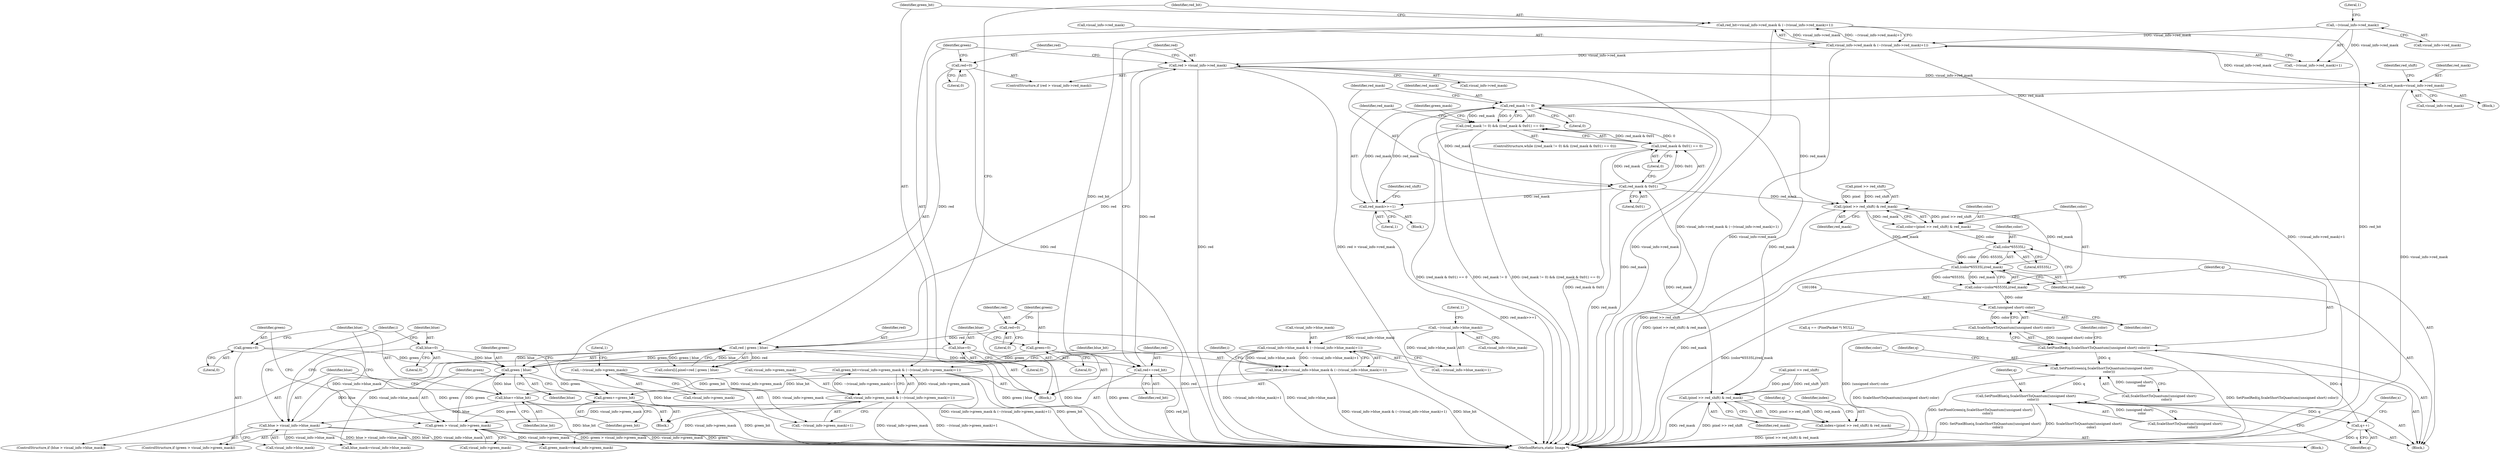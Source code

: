 digraph "0_ImageMagick_f6e9d0d9955e85bdd7540b251cd50d598dacc5e6_13@pointer" {
"1000812" [label="(Call,red_mask=visual_info->red_mask)"];
"1000678" [label="(Call,red > visual_info->red_mask)"];
"1000674" [label="(Call,red+=red_bit)"];
"1000608" [label="(Call,red_bit=visual_info->red_mask & (~(visual_info->red_mask)+1))"];
"1000610" [label="(Call,visual_info->red_mask & (~(visual_info->red_mask)+1))"];
"1000615" [label="(Call,~(visual_info->red_mask))"];
"1000662" [label="(Call,red | green | blue)"];
"1000683" [label="(Call,red=0)"];
"1000599" [label="(Call,red=0)"];
"1000664" [label="(Call,green | blue)"];
"1000695" [label="(Call,green=0)"];
"1000602" [label="(Call,green=0)"];
"1000690" [label="(Call,green > visual_info->green_mask)"];
"1000686" [label="(Call,green+=green_bit)"];
"1000620" [label="(Call,green_bit=visual_info->green_mask & (~(visual_info->green_mask)+1))"];
"1000622" [label="(Call,visual_info->green_mask & (~(visual_info->green_mask)+1))"];
"1000627" [label="(Call,~(visual_info->green_mask))"];
"1000707" [label="(Call,blue=0)"];
"1000702" [label="(Call,blue > visual_info->blue_mask)"];
"1000698" [label="(Call,blue+=blue_bit)"];
"1000632" [label="(Call,blue_bit=visual_info->blue_mask & (~(visual_info->blue_mask)+1))"];
"1000634" [label="(Call,visual_info->blue_mask & (~(visual_info->blue_mask)+1))"];
"1000639" [label="(Call,~(visual_info->blue_mask))"];
"1000605" [label="(Call,blue=0)"];
"1000822" [label="(Call,red_mask != 0)"];
"1000821" [label="(Call,(red_mask != 0) && ((red_mask & 0x01) == 0))"];
"1000826" [label="(Call,red_mask & 0x01)"];
"1000825" [label="(Call,(red_mask & 0x01) == 0)"];
"1000831" [label="(Call,red_mask>>=1)"];
"1000950" [label="(Call,(pixel >> red_shift) & red_mask)"];
"1000948" [label="(Call,index=(pixel >> red_shift) & red_mask)"];
"1001068" [label="(Call,(pixel >> red_shift) & red_mask)"];
"1001066" [label="(Call,color=(pixel >> red_shift) & red_mask)"];
"1001076" [label="(Call,color*65535L)"];
"1001075" [label="(Call,(color*65535L)/red_mask)"];
"1001073" [label="(Call,color=(color*65535L)/red_mask)"];
"1001083" [label="(Call,(unsigned short) color)"];
"1001082" [label="(Call,ScaleShortToQuantum((unsigned short) color))"];
"1001080" [label="(Call,SetPixelRed(q,ScaleShortToQuantum((unsigned short) color)))"];
"1001100" [label="(Call,SetPixelGreen(q,ScaleShortToQuantum((unsigned short)\n              color)))"];
"1001120" [label="(Call,SetPixelBlue(q,ScaleShortToQuantum((unsigned short)\n              color)))"];
"1001126" [label="(Call,q++)"];
"1000697" [label="(Literal,0)"];
"1000640" [label="(Call,visual_info->blue_mask)"];
"1000607" [label="(Literal,0)"];
"1000687" [label="(Identifier,green)"];
"1001073" [label="(Call,color=(color*65535L)/red_mask)"];
"1000692" [label="(Call,visual_info->green_mask)"];
"1000708" [label="(Identifier,blue)"];
"1000818" [label="(Identifier,red_shift)"];
"1000614" [label="(Call,~(visual_info->red_mask)+1)"];
"1000813" [label="(Identifier,red_mask)"];
"1000812" [label="(Call,red_mask=visual_info->red_mask)"];
"1001066" [label="(Call,color=(pixel >> red_shift) & red_mask)"];
"1000638" [label="(Call,~(visual_info->blue_mask)+1)"];
"1000646" [label="(Identifier,i)"];
"1000956" [label="(Identifier,q)"];
"1000824" [label="(Literal,0)"];
"1000831" [label="(Call,red_mask>>=1)"];
"1000620" [label="(Call,green_bit=visual_info->green_mask & (~(visual_info->green_mask)+1))"];
"1000605" [label="(Call,blue=0)"];
"1001085" [label="(Identifier,color)"];
"1000690" [label="(Call,green > visual_info->green_mask)"];
"1000610" [label="(Call,visual_info->red_mask & (~(visual_info->red_mask)+1))"];
"1000821" [label="(Call,(red_mask != 0) && ((red_mask & 0x01) == 0))"];
"1000828" [label="(Literal,0x01)"];
"1000696" [label="(Identifier,green)"];
"1000684" [label="(Identifier,red)"];
"1000615" [label="(Call,~(visual_info->red_mask))"];
"1000700" [label="(Identifier,blue_bit)"];
"1001081" [label="(Identifier,q)"];
"1000825" [label="(Call,(red_mask & 0x01) == 0)"];
"1000833" [label="(Literal,1)"];
"1000951" [label="(Call,pixel >> red_shift)"];
"1001122" [label="(Call,ScaleShortToQuantum((unsigned short)\n              color))"];
"1000602" [label="(Call,green=0)"];
"1000699" [label="(Identifier,blue)"];
"1000826" [label="(Call,red_mask & 0x01)"];
"1000948" [label="(Call,index=(pixel >> red_shift) & red_mask)"];
"1000688" [label="(Identifier,green_bit)"];
"1001074" [label="(Identifier,color)"];
"1000820" [label="(ControlStructure,while ((red_mask != 0) && ((red_mask & 0x01) == 0)))"];
"1000627" [label="(Call,~(visual_info->green_mask))"];
"1000674" [label="(Call,red+=red_bit)"];
"1000685" [label="(Literal,0)"];
"1000608" [label="(Call,red_bit=visual_info->red_mask & (~(visual_info->red_mask)+1))"];
"1000683" [label="(Call,red=0)"];
"1001078" [label="(Literal,65535L)"];
"1001102" [label="(Call,ScaleShortToQuantum((unsigned short)\n              color))"];
"1001079" [label="(Identifier,red_mask)"];
"1001040" [label="(Call,q == (PixelPacket *) NULL)"];
"1000639" [label="(Call,~(visual_info->blue_mask))"];
"1001068" [label="(Call,(pixel >> red_shift) & red_mask)"];
"1001072" [label="(Identifier,red_mask)"];
"1000827" [label="(Identifier,red_mask)"];
"1000633" [label="(Identifier,blue_bit)"];
"1000678" [label="(Call,red > visual_info->red_mask)"];
"1001076" [label="(Call,color*65535L)"];
"1000662" [label="(Call,red | green | blue)"];
"1000823" [label="(Identifier,red_mask)"];
"1001127" [label="(Identifier,q)"];
"1000695" [label="(Call,green=0)"];
"1000631" [label="(Literal,1)"];
"1000666" [label="(Identifier,blue)"];
"1000600" [label="(Identifier,red)"];
"1000635" [label="(Call,visual_info->blue_mask)"];
"1000654" [label="(Identifier,i)"];
"1000656" [label="(Call,colors[i].pixel=red | green | blue)"];
"1000832" [label="(Identifier,red_mask)"];
"1000860" [label="(Call,blue_mask=visual_info->blue_mask)"];
"1000704" [label="(Call,visual_info->blue_mask)"];
"1000703" [label="(Identifier,blue)"];
"1000634" [label="(Call,visual_info->blue_mask & (~(visual_info->blue_mask)+1))"];
"1000829" [label="(Literal,0)"];
"1000698" [label="(Call,blue+=blue_bit)"];
"1000621" [label="(Identifier,green_bit)"];
"1001069" [label="(Call,pixel >> red_shift)"];
"1000954" [label="(Identifier,red_mask)"];
"1000619" [label="(Literal,1)"];
"1000691" [label="(Identifier,green)"];
"1001120" [label="(Call,SetPixelBlue(q,ScaleShortToQuantum((unsigned short)\n              color)))"];
"1000835" [label="(Identifier,red_shift)"];
"1000837" [label="(Identifier,green_mask)"];
"1001121" [label="(Identifier,q)"];
"1000601" [label="(Literal,0)"];
"1000626" [label="(Call,~(visual_info->green_mask)+1)"];
"1000665" [label="(Identifier,green)"];
"1001083" [label="(Call,(unsigned short) color)"];
"1001101" [label="(Identifier,q)"];
"1000604" [label="(Literal,0)"];
"1000949" [label="(Identifier,index)"];
"1000623" [label="(Call,visual_info->green_mask)"];
"1000664" [label="(Call,green | blue)"];
"1000611" [label="(Call,visual_info->red_mask)"];
"1000679" [label="(Identifier,red)"];
"1001067" [label="(Identifier,color)"];
"1001548" [label="(MethodReturn,static Image *)"];
"1000701" [label="(ControlStructure,if (blue > visual_info->blue_mask))"];
"1000603" [label="(Identifier,green)"];
"1000950" [label="(Call,(pixel >> red_shift) & red_mask)"];
"1001100" [label="(Call,SetPixelGreen(q,ScaleShortToQuantum((unsigned short)\n              color)))"];
"1001126" [label="(Call,q++)"];
"1001059" [label="(Block,)"];
"1000680" [label="(Call,visual_info->red_mask)"];
"1000609" [label="(Identifier,red_bit)"];
"1000622" [label="(Call,visual_info->green_mask & (~(visual_info->green_mask)+1))"];
"1001082" [label="(Call,ScaleShortToQuantum((unsigned short) color))"];
"1000675" [label="(Identifier,red)"];
"1001058" [label="(Identifier,x)"];
"1000803" [label="(Block,)"];
"1000628" [label="(Call,visual_info->green_mask)"];
"1000632" [label="(Call,blue_bit=visual_info->blue_mask & (~(visual_info->blue_mask)+1))"];
"1000655" [label="(Block,)"];
"1000606" [label="(Identifier,blue)"];
"1001080" [label="(Call,SetPixelRed(q,ScaleShortToQuantum((unsigned short) color)))"];
"1001075" [label="(Call,(color*65535L)/red_mask)"];
"1000663" [label="(Identifier,red)"];
"1000689" [label="(ControlStructure,if (green > visual_info->green_mask))"];
"1000643" [label="(Literal,1)"];
"1000814" [label="(Call,visual_info->red_mask)"];
"1000677" [label="(ControlStructure,if (red > visual_info->red_mask))"];
"1000941" [label="(Block,)"];
"1000592" [label="(Block,)"];
"1001077" [label="(Identifier,color)"];
"1000599" [label="(Call,red=0)"];
"1000616" [label="(Call,visual_info->red_mask)"];
"1000676" [label="(Identifier,red_bit)"];
"1000686" [label="(Call,green+=green_bit)"];
"1000830" [label="(Block,)"];
"1001107" [label="(Identifier,color)"];
"1000709" [label="(Literal,0)"];
"1000822" [label="(Call,red_mask != 0)"];
"1000836" [label="(Call,green_mask=visual_info->green_mask)"];
"1000707" [label="(Call,blue=0)"];
"1000702" [label="(Call,blue > visual_info->blue_mask)"];
"1001087" [label="(Identifier,color)"];
"1000812" -> "1000803"  [label="AST: "];
"1000812" -> "1000814"  [label="CFG: "];
"1000813" -> "1000812"  [label="AST: "];
"1000814" -> "1000812"  [label="AST: "];
"1000818" -> "1000812"  [label="CFG: "];
"1000812" -> "1001548"  [label="DDG: visual_info->red_mask"];
"1000678" -> "1000812"  [label="DDG: visual_info->red_mask"];
"1000610" -> "1000812"  [label="DDG: visual_info->red_mask"];
"1000812" -> "1000822"  [label="DDG: red_mask"];
"1000678" -> "1000677"  [label="AST: "];
"1000678" -> "1000680"  [label="CFG: "];
"1000679" -> "1000678"  [label="AST: "];
"1000680" -> "1000678"  [label="AST: "];
"1000684" -> "1000678"  [label="CFG: "];
"1000687" -> "1000678"  [label="CFG: "];
"1000678" -> "1001548"  [label="DDG: red > visual_info->red_mask"];
"1000678" -> "1001548"  [label="DDG: visual_info->red_mask"];
"1000678" -> "1001548"  [label="DDG: red"];
"1000678" -> "1000662"  [label="DDG: red"];
"1000674" -> "1000678"  [label="DDG: red"];
"1000610" -> "1000678"  [label="DDG: visual_info->red_mask"];
"1000674" -> "1000655"  [label="AST: "];
"1000674" -> "1000676"  [label="CFG: "];
"1000675" -> "1000674"  [label="AST: "];
"1000676" -> "1000674"  [label="AST: "];
"1000679" -> "1000674"  [label="CFG: "];
"1000674" -> "1001548"  [label="DDG: red_bit"];
"1000608" -> "1000674"  [label="DDG: red_bit"];
"1000662" -> "1000674"  [label="DDG: red"];
"1000608" -> "1000592"  [label="AST: "];
"1000608" -> "1000610"  [label="CFG: "];
"1000609" -> "1000608"  [label="AST: "];
"1000610" -> "1000608"  [label="AST: "];
"1000621" -> "1000608"  [label="CFG: "];
"1000608" -> "1001548"  [label="DDG: visual_info->red_mask & (~(visual_info->red_mask)+1)"];
"1000608" -> "1001548"  [label="DDG: red_bit"];
"1000610" -> "1000608"  [label="DDG: visual_info->red_mask"];
"1000610" -> "1000608"  [label="DDG: ~(visual_info->red_mask)+1"];
"1000610" -> "1000614"  [label="CFG: "];
"1000611" -> "1000610"  [label="AST: "];
"1000614" -> "1000610"  [label="AST: "];
"1000610" -> "1001548"  [label="DDG: ~(visual_info->red_mask)+1"];
"1000610" -> "1001548"  [label="DDG: visual_info->red_mask"];
"1000615" -> "1000610"  [label="DDG: visual_info->red_mask"];
"1000615" -> "1000614"  [label="AST: "];
"1000615" -> "1000616"  [label="CFG: "];
"1000616" -> "1000615"  [label="AST: "];
"1000619" -> "1000615"  [label="CFG: "];
"1000615" -> "1000614"  [label="DDG: visual_info->red_mask"];
"1000662" -> "1000656"  [label="AST: "];
"1000662" -> "1000664"  [label="CFG: "];
"1000663" -> "1000662"  [label="AST: "];
"1000664" -> "1000662"  [label="AST: "];
"1000656" -> "1000662"  [label="CFG: "];
"1000662" -> "1001548"  [label="DDG: green | blue"];
"1000662" -> "1000656"  [label="DDG: red"];
"1000662" -> "1000656"  [label="DDG: green | blue"];
"1000683" -> "1000662"  [label="DDG: red"];
"1000599" -> "1000662"  [label="DDG: red"];
"1000664" -> "1000662"  [label="DDG: green"];
"1000664" -> "1000662"  [label="DDG: blue"];
"1000683" -> "1000677"  [label="AST: "];
"1000683" -> "1000685"  [label="CFG: "];
"1000684" -> "1000683"  [label="AST: "];
"1000685" -> "1000683"  [label="AST: "];
"1000687" -> "1000683"  [label="CFG: "];
"1000683" -> "1001548"  [label="DDG: red"];
"1000599" -> "1000592"  [label="AST: "];
"1000599" -> "1000601"  [label="CFG: "];
"1000600" -> "1000599"  [label="AST: "];
"1000601" -> "1000599"  [label="AST: "];
"1000603" -> "1000599"  [label="CFG: "];
"1000599" -> "1001548"  [label="DDG: red"];
"1000664" -> "1000666"  [label="CFG: "];
"1000665" -> "1000664"  [label="AST: "];
"1000666" -> "1000664"  [label="AST: "];
"1000695" -> "1000664"  [label="DDG: green"];
"1000602" -> "1000664"  [label="DDG: green"];
"1000690" -> "1000664"  [label="DDG: green"];
"1000707" -> "1000664"  [label="DDG: blue"];
"1000702" -> "1000664"  [label="DDG: blue"];
"1000605" -> "1000664"  [label="DDG: blue"];
"1000664" -> "1000686"  [label="DDG: green"];
"1000664" -> "1000698"  [label="DDG: blue"];
"1000695" -> "1000689"  [label="AST: "];
"1000695" -> "1000697"  [label="CFG: "];
"1000696" -> "1000695"  [label="AST: "];
"1000697" -> "1000695"  [label="AST: "];
"1000699" -> "1000695"  [label="CFG: "];
"1000695" -> "1001548"  [label="DDG: green"];
"1000602" -> "1000592"  [label="AST: "];
"1000602" -> "1000604"  [label="CFG: "];
"1000603" -> "1000602"  [label="AST: "];
"1000604" -> "1000602"  [label="AST: "];
"1000606" -> "1000602"  [label="CFG: "];
"1000602" -> "1001548"  [label="DDG: green"];
"1000690" -> "1000689"  [label="AST: "];
"1000690" -> "1000692"  [label="CFG: "];
"1000691" -> "1000690"  [label="AST: "];
"1000692" -> "1000690"  [label="AST: "];
"1000696" -> "1000690"  [label="CFG: "];
"1000699" -> "1000690"  [label="CFG: "];
"1000690" -> "1001548"  [label="DDG: green > visual_info->green_mask"];
"1000690" -> "1001548"  [label="DDG: visual_info->green_mask"];
"1000690" -> "1001548"  [label="DDG: green"];
"1000686" -> "1000690"  [label="DDG: green"];
"1000622" -> "1000690"  [label="DDG: visual_info->green_mask"];
"1000690" -> "1000836"  [label="DDG: visual_info->green_mask"];
"1000686" -> "1000655"  [label="AST: "];
"1000686" -> "1000688"  [label="CFG: "];
"1000687" -> "1000686"  [label="AST: "];
"1000688" -> "1000686"  [label="AST: "];
"1000691" -> "1000686"  [label="CFG: "];
"1000686" -> "1001548"  [label="DDG: green_bit"];
"1000620" -> "1000686"  [label="DDG: green_bit"];
"1000620" -> "1000592"  [label="AST: "];
"1000620" -> "1000622"  [label="CFG: "];
"1000621" -> "1000620"  [label="AST: "];
"1000622" -> "1000620"  [label="AST: "];
"1000633" -> "1000620"  [label="CFG: "];
"1000620" -> "1001548"  [label="DDG: visual_info->green_mask & (~(visual_info->green_mask)+1)"];
"1000620" -> "1001548"  [label="DDG: green_bit"];
"1000622" -> "1000620"  [label="DDG: visual_info->green_mask"];
"1000622" -> "1000620"  [label="DDG: ~(visual_info->green_mask)+1"];
"1000622" -> "1000626"  [label="CFG: "];
"1000623" -> "1000622"  [label="AST: "];
"1000626" -> "1000622"  [label="AST: "];
"1000622" -> "1001548"  [label="DDG: visual_info->green_mask"];
"1000622" -> "1001548"  [label="DDG: ~(visual_info->green_mask)+1"];
"1000627" -> "1000622"  [label="DDG: visual_info->green_mask"];
"1000622" -> "1000836"  [label="DDG: visual_info->green_mask"];
"1000627" -> "1000626"  [label="AST: "];
"1000627" -> "1000628"  [label="CFG: "];
"1000628" -> "1000627"  [label="AST: "];
"1000631" -> "1000627"  [label="CFG: "];
"1000627" -> "1000626"  [label="DDG: visual_info->green_mask"];
"1000707" -> "1000701"  [label="AST: "];
"1000707" -> "1000709"  [label="CFG: "];
"1000708" -> "1000707"  [label="AST: "];
"1000709" -> "1000707"  [label="AST: "];
"1000654" -> "1000707"  [label="CFG: "];
"1000707" -> "1001548"  [label="DDG: blue"];
"1000702" -> "1000701"  [label="AST: "];
"1000702" -> "1000704"  [label="CFG: "];
"1000703" -> "1000702"  [label="AST: "];
"1000704" -> "1000702"  [label="AST: "];
"1000708" -> "1000702"  [label="CFG: "];
"1000654" -> "1000702"  [label="CFG: "];
"1000702" -> "1001548"  [label="DDG: blue > visual_info->blue_mask"];
"1000702" -> "1001548"  [label="DDG: blue"];
"1000702" -> "1001548"  [label="DDG: visual_info->blue_mask"];
"1000698" -> "1000702"  [label="DDG: blue"];
"1000634" -> "1000702"  [label="DDG: visual_info->blue_mask"];
"1000702" -> "1000860"  [label="DDG: visual_info->blue_mask"];
"1000698" -> "1000655"  [label="AST: "];
"1000698" -> "1000700"  [label="CFG: "];
"1000699" -> "1000698"  [label="AST: "];
"1000700" -> "1000698"  [label="AST: "];
"1000703" -> "1000698"  [label="CFG: "];
"1000698" -> "1001548"  [label="DDG: blue_bit"];
"1000632" -> "1000698"  [label="DDG: blue_bit"];
"1000632" -> "1000592"  [label="AST: "];
"1000632" -> "1000634"  [label="CFG: "];
"1000633" -> "1000632"  [label="AST: "];
"1000634" -> "1000632"  [label="AST: "];
"1000646" -> "1000632"  [label="CFG: "];
"1000632" -> "1001548"  [label="DDG: blue_bit"];
"1000632" -> "1001548"  [label="DDG: visual_info->blue_mask & (~(visual_info->blue_mask)+1)"];
"1000634" -> "1000632"  [label="DDG: visual_info->blue_mask"];
"1000634" -> "1000632"  [label="DDG: ~(visual_info->blue_mask)+1"];
"1000634" -> "1000638"  [label="CFG: "];
"1000635" -> "1000634"  [label="AST: "];
"1000638" -> "1000634"  [label="AST: "];
"1000634" -> "1001548"  [label="DDG: ~(visual_info->blue_mask)+1"];
"1000634" -> "1001548"  [label="DDG: visual_info->blue_mask"];
"1000639" -> "1000634"  [label="DDG: visual_info->blue_mask"];
"1000634" -> "1000860"  [label="DDG: visual_info->blue_mask"];
"1000639" -> "1000638"  [label="AST: "];
"1000639" -> "1000640"  [label="CFG: "];
"1000640" -> "1000639"  [label="AST: "];
"1000643" -> "1000639"  [label="CFG: "];
"1000639" -> "1000638"  [label="DDG: visual_info->blue_mask"];
"1000605" -> "1000592"  [label="AST: "];
"1000605" -> "1000607"  [label="CFG: "];
"1000606" -> "1000605"  [label="AST: "];
"1000607" -> "1000605"  [label="AST: "];
"1000609" -> "1000605"  [label="CFG: "];
"1000605" -> "1001548"  [label="DDG: blue"];
"1000822" -> "1000821"  [label="AST: "];
"1000822" -> "1000824"  [label="CFG: "];
"1000823" -> "1000822"  [label="AST: "];
"1000824" -> "1000822"  [label="AST: "];
"1000827" -> "1000822"  [label="CFG: "];
"1000821" -> "1000822"  [label="CFG: "];
"1000822" -> "1001548"  [label="DDG: red_mask"];
"1000822" -> "1000821"  [label="DDG: red_mask"];
"1000822" -> "1000821"  [label="DDG: 0"];
"1000831" -> "1000822"  [label="DDG: red_mask"];
"1000822" -> "1000826"  [label="DDG: red_mask"];
"1000822" -> "1000831"  [label="DDG: red_mask"];
"1000822" -> "1000950"  [label="DDG: red_mask"];
"1000822" -> "1001068"  [label="DDG: red_mask"];
"1000821" -> "1000820"  [label="AST: "];
"1000821" -> "1000825"  [label="CFG: "];
"1000825" -> "1000821"  [label="AST: "];
"1000832" -> "1000821"  [label="CFG: "];
"1000837" -> "1000821"  [label="CFG: "];
"1000821" -> "1001548"  [label="DDG: (red_mask & 0x01) == 0"];
"1000821" -> "1001548"  [label="DDG: red_mask != 0"];
"1000821" -> "1001548"  [label="DDG: (red_mask != 0) && ((red_mask & 0x01) == 0)"];
"1000825" -> "1000821"  [label="DDG: red_mask & 0x01"];
"1000825" -> "1000821"  [label="DDG: 0"];
"1000826" -> "1000825"  [label="AST: "];
"1000826" -> "1000828"  [label="CFG: "];
"1000827" -> "1000826"  [label="AST: "];
"1000828" -> "1000826"  [label="AST: "];
"1000829" -> "1000826"  [label="CFG: "];
"1000826" -> "1001548"  [label="DDG: red_mask"];
"1000826" -> "1000825"  [label="DDG: red_mask"];
"1000826" -> "1000825"  [label="DDG: 0x01"];
"1000826" -> "1000831"  [label="DDG: red_mask"];
"1000826" -> "1000950"  [label="DDG: red_mask"];
"1000826" -> "1001068"  [label="DDG: red_mask"];
"1000825" -> "1000829"  [label="CFG: "];
"1000829" -> "1000825"  [label="AST: "];
"1000825" -> "1001548"  [label="DDG: red_mask & 0x01"];
"1000831" -> "1000830"  [label="AST: "];
"1000831" -> "1000833"  [label="CFG: "];
"1000832" -> "1000831"  [label="AST: "];
"1000833" -> "1000831"  [label="AST: "];
"1000835" -> "1000831"  [label="CFG: "];
"1000831" -> "1001548"  [label="DDG: red_mask>>=1"];
"1000950" -> "1000948"  [label="AST: "];
"1000950" -> "1000954"  [label="CFG: "];
"1000951" -> "1000950"  [label="AST: "];
"1000954" -> "1000950"  [label="AST: "];
"1000948" -> "1000950"  [label="CFG: "];
"1000950" -> "1001548"  [label="DDG: pixel >> red_shift"];
"1000950" -> "1001548"  [label="DDG: red_mask"];
"1000950" -> "1000948"  [label="DDG: pixel >> red_shift"];
"1000950" -> "1000948"  [label="DDG: red_mask"];
"1000951" -> "1000950"  [label="DDG: pixel"];
"1000951" -> "1000950"  [label="DDG: red_shift"];
"1000948" -> "1000941"  [label="AST: "];
"1000949" -> "1000948"  [label="AST: "];
"1000956" -> "1000948"  [label="CFG: "];
"1000948" -> "1001548"  [label="DDG: (pixel >> red_shift) & red_mask"];
"1001068" -> "1001066"  [label="AST: "];
"1001068" -> "1001072"  [label="CFG: "];
"1001069" -> "1001068"  [label="AST: "];
"1001072" -> "1001068"  [label="AST: "];
"1001066" -> "1001068"  [label="CFG: "];
"1001068" -> "1001548"  [label="DDG: pixel >> red_shift"];
"1001068" -> "1001066"  [label="DDG: pixel >> red_shift"];
"1001068" -> "1001066"  [label="DDG: red_mask"];
"1001069" -> "1001068"  [label="DDG: pixel"];
"1001069" -> "1001068"  [label="DDG: red_shift"];
"1001075" -> "1001068"  [label="DDG: red_mask"];
"1001068" -> "1001075"  [label="DDG: red_mask"];
"1001066" -> "1001059"  [label="AST: "];
"1001067" -> "1001066"  [label="AST: "];
"1001074" -> "1001066"  [label="CFG: "];
"1001066" -> "1001548"  [label="DDG: (pixel >> red_shift) & red_mask"];
"1001066" -> "1001076"  [label="DDG: color"];
"1001076" -> "1001075"  [label="AST: "];
"1001076" -> "1001078"  [label="CFG: "];
"1001077" -> "1001076"  [label="AST: "];
"1001078" -> "1001076"  [label="AST: "];
"1001079" -> "1001076"  [label="CFG: "];
"1001076" -> "1001075"  [label="DDG: color"];
"1001076" -> "1001075"  [label="DDG: 65535L"];
"1001075" -> "1001073"  [label="AST: "];
"1001075" -> "1001079"  [label="CFG: "];
"1001079" -> "1001075"  [label="AST: "];
"1001073" -> "1001075"  [label="CFG: "];
"1001075" -> "1001548"  [label="DDG: red_mask"];
"1001075" -> "1001073"  [label="DDG: color*65535L"];
"1001075" -> "1001073"  [label="DDG: red_mask"];
"1001073" -> "1001059"  [label="AST: "];
"1001074" -> "1001073"  [label="AST: "];
"1001081" -> "1001073"  [label="CFG: "];
"1001073" -> "1001548"  [label="DDG: (color*65535L)/red_mask"];
"1001073" -> "1001083"  [label="DDG: color"];
"1001083" -> "1001082"  [label="AST: "];
"1001083" -> "1001085"  [label="CFG: "];
"1001084" -> "1001083"  [label="AST: "];
"1001085" -> "1001083"  [label="AST: "];
"1001082" -> "1001083"  [label="CFG: "];
"1001083" -> "1001082"  [label="DDG: color"];
"1001082" -> "1001080"  [label="AST: "];
"1001080" -> "1001082"  [label="CFG: "];
"1001082" -> "1001548"  [label="DDG: (unsigned short) color"];
"1001082" -> "1001080"  [label="DDG: (unsigned short) color"];
"1001080" -> "1001059"  [label="AST: "];
"1001081" -> "1001080"  [label="AST: "];
"1001087" -> "1001080"  [label="CFG: "];
"1001080" -> "1001548"  [label="DDG: SetPixelRed(q,ScaleShortToQuantum((unsigned short) color))"];
"1001080" -> "1001548"  [label="DDG: ScaleShortToQuantum((unsigned short) color)"];
"1001040" -> "1001080"  [label="DDG: q"];
"1001126" -> "1001080"  [label="DDG: q"];
"1001080" -> "1001100"  [label="DDG: q"];
"1001100" -> "1001059"  [label="AST: "];
"1001100" -> "1001102"  [label="CFG: "];
"1001101" -> "1001100"  [label="AST: "];
"1001102" -> "1001100"  [label="AST: "];
"1001107" -> "1001100"  [label="CFG: "];
"1001100" -> "1001548"  [label="DDG: SetPixelGreen(q,ScaleShortToQuantum((unsigned short)\n              color))"];
"1001102" -> "1001100"  [label="DDG: (unsigned short)\n              color"];
"1001100" -> "1001120"  [label="DDG: q"];
"1001120" -> "1001059"  [label="AST: "];
"1001120" -> "1001122"  [label="CFG: "];
"1001121" -> "1001120"  [label="AST: "];
"1001122" -> "1001120"  [label="AST: "];
"1001127" -> "1001120"  [label="CFG: "];
"1001120" -> "1001548"  [label="DDG: ScaleShortToQuantum((unsigned short)\n              color)"];
"1001120" -> "1001548"  [label="DDG: SetPixelBlue(q,ScaleShortToQuantum((unsigned short)\n              color))"];
"1001122" -> "1001120"  [label="DDG: (unsigned short)\n              color"];
"1001120" -> "1001126"  [label="DDG: q"];
"1001126" -> "1001059"  [label="AST: "];
"1001126" -> "1001127"  [label="CFG: "];
"1001127" -> "1001126"  [label="AST: "];
"1001058" -> "1001126"  [label="CFG: "];
"1001126" -> "1001548"  [label="DDG: q"];
}
